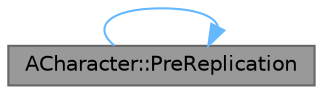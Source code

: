 digraph "ACharacter::PreReplication"
{
 // INTERACTIVE_SVG=YES
 // LATEX_PDF_SIZE
  bgcolor="transparent";
  edge [fontname=Helvetica,fontsize=10,labelfontname=Helvetica,labelfontsize=10];
  node [fontname=Helvetica,fontsize=10,shape=box,height=0.2,width=0.4];
  rankdir="LR";
  Node1 [id="Node000001",label="ACharacter::PreReplication",height=0.2,width=0.4,color="gray40", fillcolor="grey60", style="filled", fontcolor="black",tooltip="Called on the actor right before replication occurs."];
  Node1 -> Node1 [id="edge1_Node000001_Node000001",color="steelblue1",style="solid",tooltip=" "];
}
